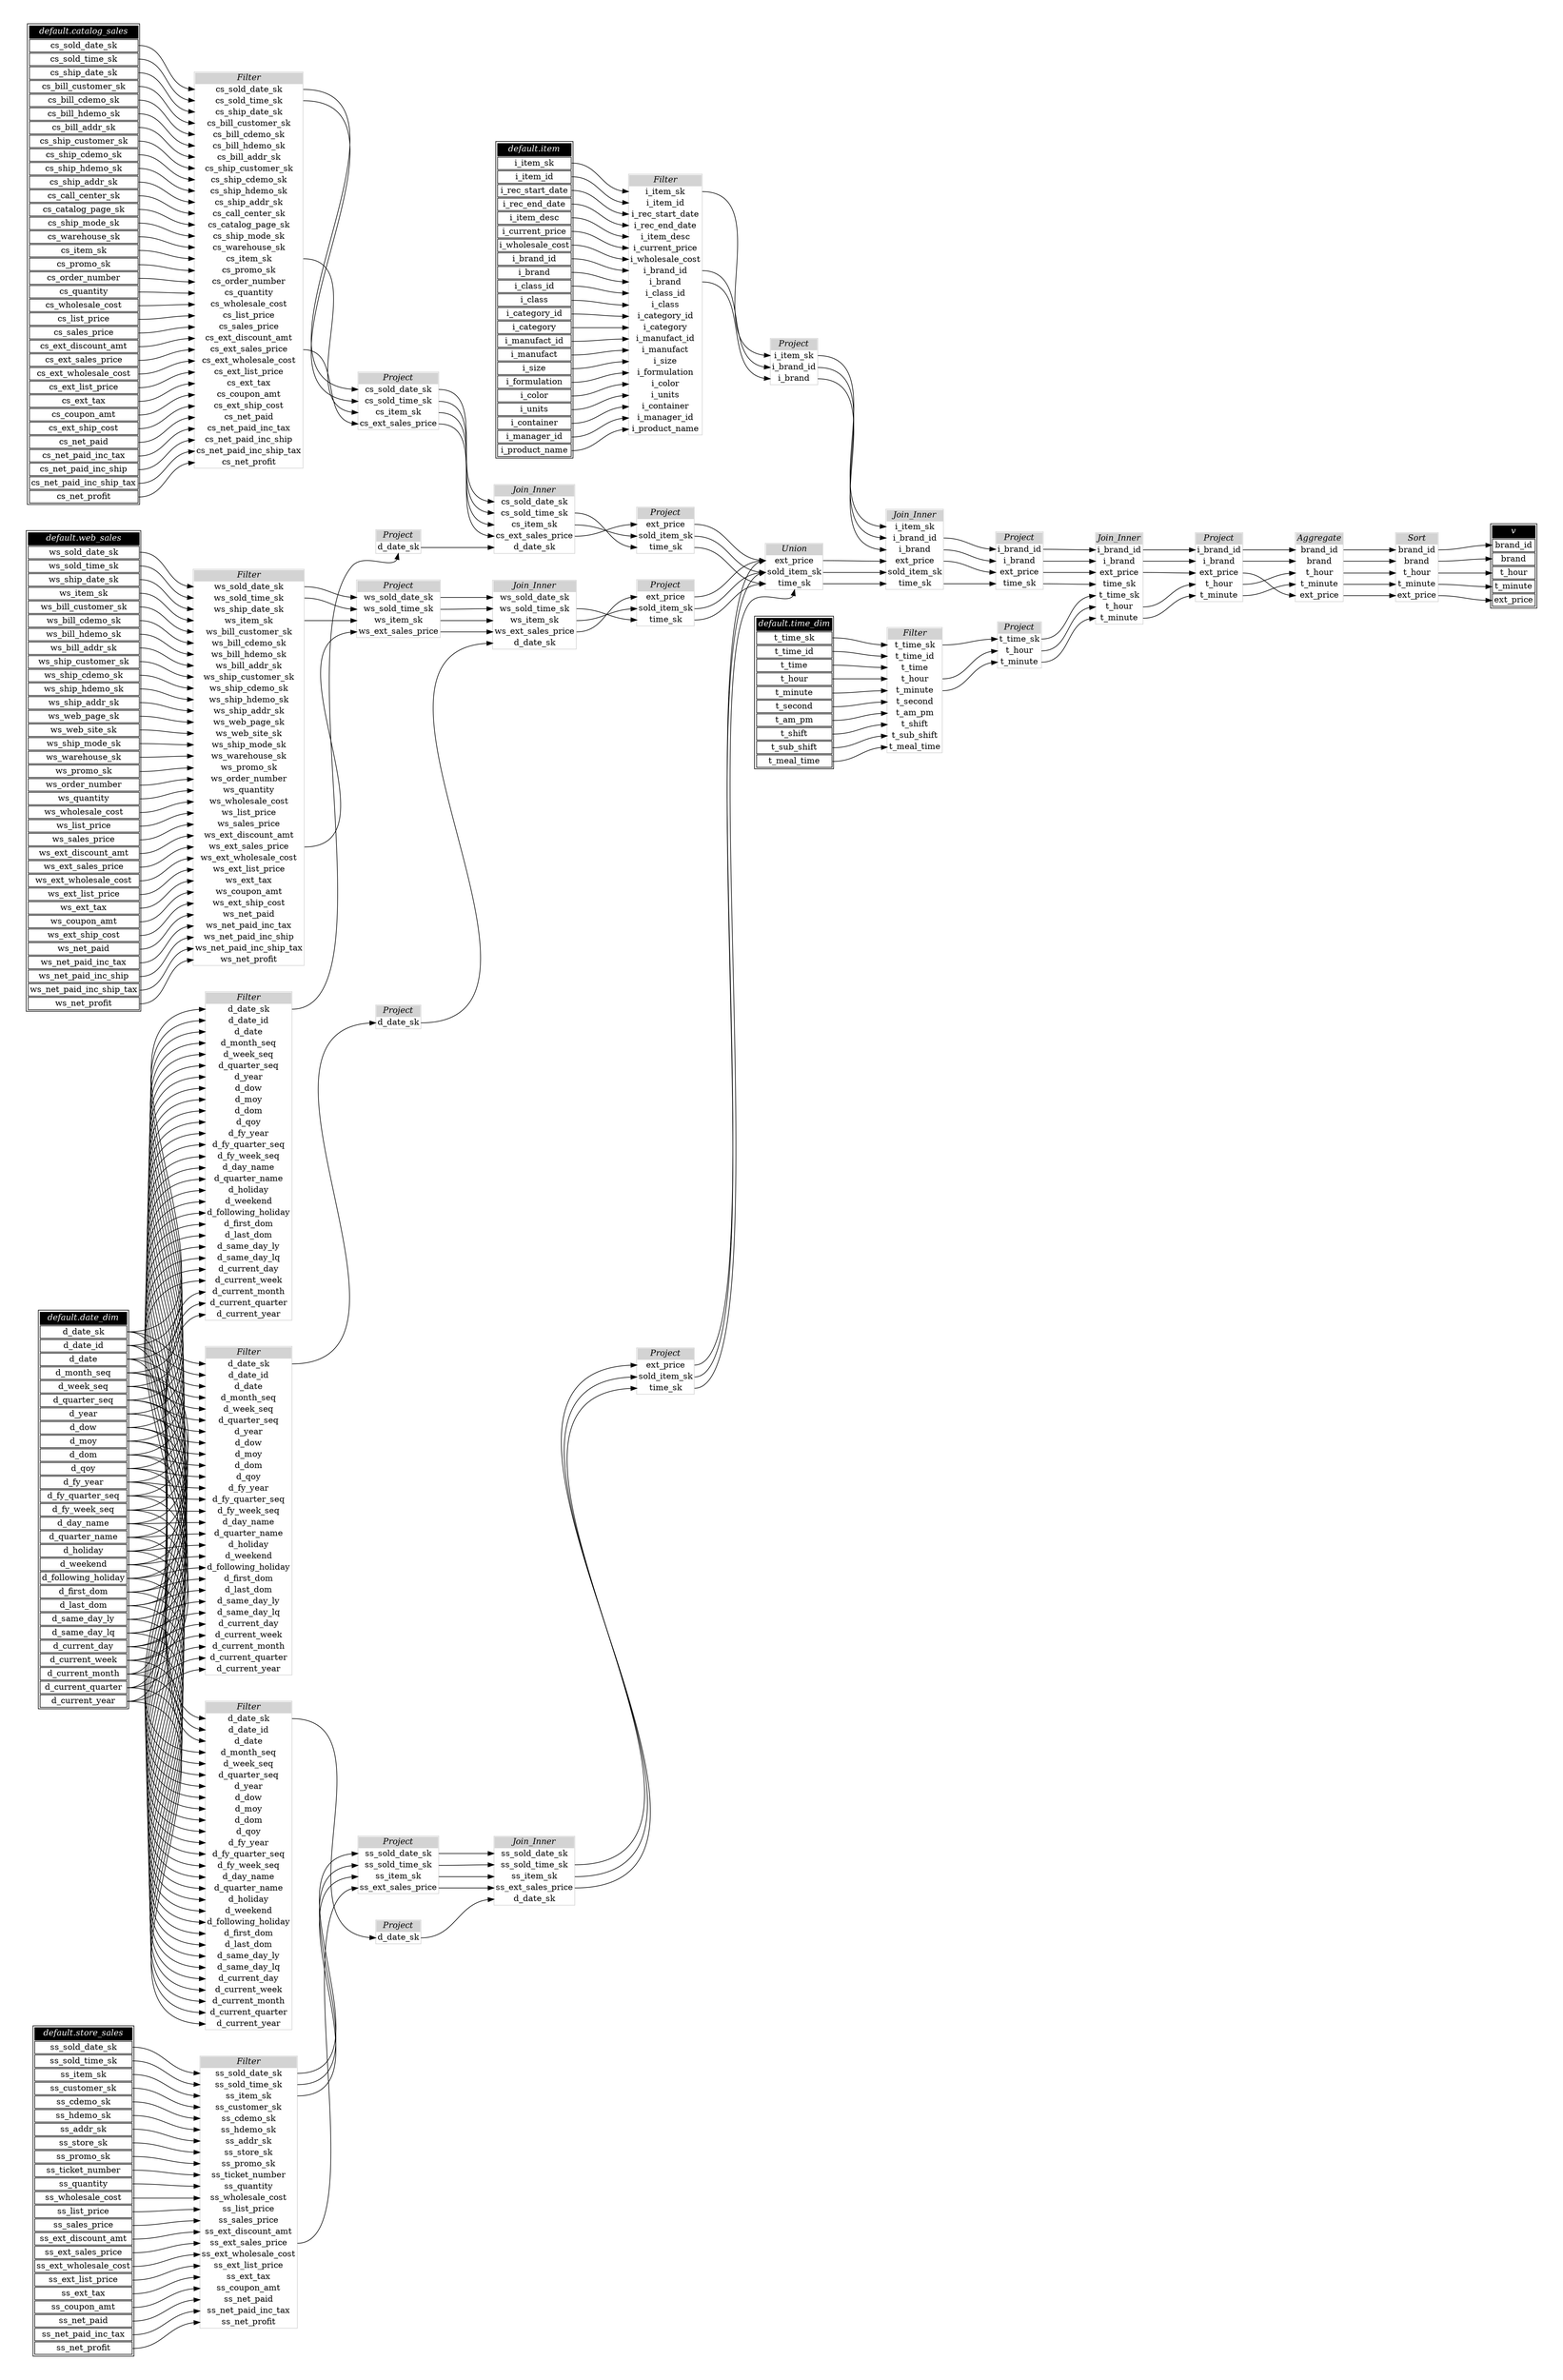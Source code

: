 // Automatically generated by TPCDSFlowTestSuite


digraph {
  graph [pad="0.5" nodesep="0.5" ranksep="1" fontname="Helvetica" rankdir=LR];
  node [shape=plaintext]

  
"Aggregate_3091982" [label=<
<table color="lightgray" border="1" cellborder="0" cellspacing="0">
  <tr><td bgcolor="lightgray" port="nodeName"><i>Aggregate</i></td></tr>
  <tr><td port="0">brand_id</td></tr>
<tr><td port="1">brand</td></tr>
<tr><td port="2">t_hour</td></tr>
<tr><td port="3">t_minute</td></tr>
<tr><td port="4">ext_price</td></tr>
</table>>];
     

"Filter_0432ae5" [label=<
<table color="lightgray" border="1" cellborder="0" cellspacing="0">
  <tr><td bgcolor="lightgray" port="nodeName"><i>Filter</i></td></tr>
  <tr><td port="0">t_time_sk</td></tr>
<tr><td port="1">t_time_id</td></tr>
<tr><td port="2">t_time</td></tr>
<tr><td port="3">t_hour</td></tr>
<tr><td port="4">t_minute</td></tr>
<tr><td port="5">t_second</td></tr>
<tr><td port="6">t_am_pm</td></tr>
<tr><td port="7">t_shift</td></tr>
<tr><td port="8">t_sub_shift</td></tr>
<tr><td port="9">t_meal_time</td></tr>
</table>>];
     

"Filter_047b071" [label=<
<table color="lightgray" border="1" cellborder="0" cellspacing="0">
  <tr><td bgcolor="lightgray" port="nodeName"><i>Filter</i></td></tr>
  <tr><td port="0">d_date_sk</td></tr>
<tr><td port="1">d_date_id</td></tr>
<tr><td port="2">d_date</td></tr>
<tr><td port="3">d_month_seq</td></tr>
<tr><td port="4">d_week_seq</td></tr>
<tr><td port="5">d_quarter_seq</td></tr>
<tr><td port="6">d_year</td></tr>
<tr><td port="7">d_dow</td></tr>
<tr><td port="8">d_moy</td></tr>
<tr><td port="9">d_dom</td></tr>
<tr><td port="10">d_qoy</td></tr>
<tr><td port="11">d_fy_year</td></tr>
<tr><td port="12">d_fy_quarter_seq</td></tr>
<tr><td port="13">d_fy_week_seq</td></tr>
<tr><td port="14">d_day_name</td></tr>
<tr><td port="15">d_quarter_name</td></tr>
<tr><td port="16">d_holiday</td></tr>
<tr><td port="17">d_weekend</td></tr>
<tr><td port="18">d_following_holiday</td></tr>
<tr><td port="19">d_first_dom</td></tr>
<tr><td port="20">d_last_dom</td></tr>
<tr><td port="21">d_same_day_ly</td></tr>
<tr><td port="22">d_same_day_lq</td></tr>
<tr><td port="23">d_current_day</td></tr>
<tr><td port="24">d_current_week</td></tr>
<tr><td port="25">d_current_month</td></tr>
<tr><td port="26">d_current_quarter</td></tr>
<tr><td port="27">d_current_year</td></tr>
</table>>];
     

"Filter_0778200" [label=<
<table color="lightgray" border="1" cellborder="0" cellspacing="0">
  <tr><td bgcolor="lightgray" port="nodeName"><i>Filter</i></td></tr>
  <tr><td port="0">d_date_sk</td></tr>
<tr><td port="1">d_date_id</td></tr>
<tr><td port="2">d_date</td></tr>
<tr><td port="3">d_month_seq</td></tr>
<tr><td port="4">d_week_seq</td></tr>
<tr><td port="5">d_quarter_seq</td></tr>
<tr><td port="6">d_year</td></tr>
<tr><td port="7">d_dow</td></tr>
<tr><td port="8">d_moy</td></tr>
<tr><td port="9">d_dom</td></tr>
<tr><td port="10">d_qoy</td></tr>
<tr><td port="11">d_fy_year</td></tr>
<tr><td port="12">d_fy_quarter_seq</td></tr>
<tr><td port="13">d_fy_week_seq</td></tr>
<tr><td port="14">d_day_name</td></tr>
<tr><td port="15">d_quarter_name</td></tr>
<tr><td port="16">d_holiday</td></tr>
<tr><td port="17">d_weekend</td></tr>
<tr><td port="18">d_following_holiday</td></tr>
<tr><td port="19">d_first_dom</td></tr>
<tr><td port="20">d_last_dom</td></tr>
<tr><td port="21">d_same_day_ly</td></tr>
<tr><td port="22">d_same_day_lq</td></tr>
<tr><td port="23">d_current_day</td></tr>
<tr><td port="24">d_current_week</td></tr>
<tr><td port="25">d_current_month</td></tr>
<tr><td port="26">d_current_quarter</td></tr>
<tr><td port="27">d_current_year</td></tr>
</table>>];
     

"Filter_1385bf4" [label=<
<table color="lightgray" border="1" cellborder="0" cellspacing="0">
  <tr><td bgcolor="lightgray" port="nodeName"><i>Filter</i></td></tr>
  <tr><td port="0">i_item_sk</td></tr>
<tr><td port="1">i_item_id</td></tr>
<tr><td port="2">i_rec_start_date</td></tr>
<tr><td port="3">i_rec_end_date</td></tr>
<tr><td port="4">i_item_desc</td></tr>
<tr><td port="5">i_current_price</td></tr>
<tr><td port="6">i_wholesale_cost</td></tr>
<tr><td port="7">i_brand_id</td></tr>
<tr><td port="8">i_brand</td></tr>
<tr><td port="9">i_class_id</td></tr>
<tr><td port="10">i_class</td></tr>
<tr><td port="11">i_category_id</td></tr>
<tr><td port="12">i_category</td></tr>
<tr><td port="13">i_manufact_id</td></tr>
<tr><td port="14">i_manufact</td></tr>
<tr><td port="15">i_size</td></tr>
<tr><td port="16">i_formulation</td></tr>
<tr><td port="17">i_color</td></tr>
<tr><td port="18">i_units</td></tr>
<tr><td port="19">i_container</td></tr>
<tr><td port="20">i_manager_id</td></tr>
<tr><td port="21">i_product_name</td></tr>
</table>>];
     

"Filter_2e67c84" [label=<
<table color="lightgray" border="1" cellborder="0" cellspacing="0">
  <tr><td bgcolor="lightgray" port="nodeName"><i>Filter</i></td></tr>
  <tr><td port="0">d_date_sk</td></tr>
<tr><td port="1">d_date_id</td></tr>
<tr><td port="2">d_date</td></tr>
<tr><td port="3">d_month_seq</td></tr>
<tr><td port="4">d_week_seq</td></tr>
<tr><td port="5">d_quarter_seq</td></tr>
<tr><td port="6">d_year</td></tr>
<tr><td port="7">d_dow</td></tr>
<tr><td port="8">d_moy</td></tr>
<tr><td port="9">d_dom</td></tr>
<tr><td port="10">d_qoy</td></tr>
<tr><td port="11">d_fy_year</td></tr>
<tr><td port="12">d_fy_quarter_seq</td></tr>
<tr><td port="13">d_fy_week_seq</td></tr>
<tr><td port="14">d_day_name</td></tr>
<tr><td port="15">d_quarter_name</td></tr>
<tr><td port="16">d_holiday</td></tr>
<tr><td port="17">d_weekend</td></tr>
<tr><td port="18">d_following_holiday</td></tr>
<tr><td port="19">d_first_dom</td></tr>
<tr><td port="20">d_last_dom</td></tr>
<tr><td port="21">d_same_day_ly</td></tr>
<tr><td port="22">d_same_day_lq</td></tr>
<tr><td port="23">d_current_day</td></tr>
<tr><td port="24">d_current_week</td></tr>
<tr><td port="25">d_current_month</td></tr>
<tr><td port="26">d_current_quarter</td></tr>
<tr><td port="27">d_current_year</td></tr>
</table>>];
     

"Filter_7217d9f" [label=<
<table color="lightgray" border="1" cellborder="0" cellspacing="0">
  <tr><td bgcolor="lightgray" port="nodeName"><i>Filter</i></td></tr>
  <tr><td port="0">ws_sold_date_sk</td></tr>
<tr><td port="1">ws_sold_time_sk</td></tr>
<tr><td port="2">ws_ship_date_sk</td></tr>
<tr><td port="3">ws_item_sk</td></tr>
<tr><td port="4">ws_bill_customer_sk</td></tr>
<tr><td port="5">ws_bill_cdemo_sk</td></tr>
<tr><td port="6">ws_bill_hdemo_sk</td></tr>
<tr><td port="7">ws_bill_addr_sk</td></tr>
<tr><td port="8">ws_ship_customer_sk</td></tr>
<tr><td port="9">ws_ship_cdemo_sk</td></tr>
<tr><td port="10">ws_ship_hdemo_sk</td></tr>
<tr><td port="11">ws_ship_addr_sk</td></tr>
<tr><td port="12">ws_web_page_sk</td></tr>
<tr><td port="13">ws_web_site_sk</td></tr>
<tr><td port="14">ws_ship_mode_sk</td></tr>
<tr><td port="15">ws_warehouse_sk</td></tr>
<tr><td port="16">ws_promo_sk</td></tr>
<tr><td port="17">ws_order_number</td></tr>
<tr><td port="18">ws_quantity</td></tr>
<tr><td port="19">ws_wholesale_cost</td></tr>
<tr><td port="20">ws_list_price</td></tr>
<tr><td port="21">ws_sales_price</td></tr>
<tr><td port="22">ws_ext_discount_amt</td></tr>
<tr><td port="23">ws_ext_sales_price</td></tr>
<tr><td port="24">ws_ext_wholesale_cost</td></tr>
<tr><td port="25">ws_ext_list_price</td></tr>
<tr><td port="26">ws_ext_tax</td></tr>
<tr><td port="27">ws_coupon_amt</td></tr>
<tr><td port="28">ws_ext_ship_cost</td></tr>
<tr><td port="29">ws_net_paid</td></tr>
<tr><td port="30">ws_net_paid_inc_tax</td></tr>
<tr><td port="31">ws_net_paid_inc_ship</td></tr>
<tr><td port="32">ws_net_paid_inc_ship_tax</td></tr>
<tr><td port="33">ws_net_profit</td></tr>
</table>>];
     

"Filter_bf616d7" [label=<
<table color="lightgray" border="1" cellborder="0" cellspacing="0">
  <tr><td bgcolor="lightgray" port="nodeName"><i>Filter</i></td></tr>
  <tr><td port="0">ss_sold_date_sk</td></tr>
<tr><td port="1">ss_sold_time_sk</td></tr>
<tr><td port="2">ss_item_sk</td></tr>
<tr><td port="3">ss_customer_sk</td></tr>
<tr><td port="4">ss_cdemo_sk</td></tr>
<tr><td port="5">ss_hdemo_sk</td></tr>
<tr><td port="6">ss_addr_sk</td></tr>
<tr><td port="7">ss_store_sk</td></tr>
<tr><td port="8">ss_promo_sk</td></tr>
<tr><td port="9">ss_ticket_number</td></tr>
<tr><td port="10">ss_quantity</td></tr>
<tr><td port="11">ss_wholesale_cost</td></tr>
<tr><td port="12">ss_list_price</td></tr>
<tr><td port="13">ss_sales_price</td></tr>
<tr><td port="14">ss_ext_discount_amt</td></tr>
<tr><td port="15">ss_ext_sales_price</td></tr>
<tr><td port="16">ss_ext_wholesale_cost</td></tr>
<tr><td port="17">ss_ext_list_price</td></tr>
<tr><td port="18">ss_ext_tax</td></tr>
<tr><td port="19">ss_coupon_amt</td></tr>
<tr><td port="20">ss_net_paid</td></tr>
<tr><td port="21">ss_net_paid_inc_tax</td></tr>
<tr><td port="22">ss_net_profit</td></tr>
</table>>];
     

"Filter_c9ead61" [label=<
<table color="lightgray" border="1" cellborder="0" cellspacing="0">
  <tr><td bgcolor="lightgray" port="nodeName"><i>Filter</i></td></tr>
  <tr><td port="0">cs_sold_date_sk</td></tr>
<tr><td port="1">cs_sold_time_sk</td></tr>
<tr><td port="2">cs_ship_date_sk</td></tr>
<tr><td port="3">cs_bill_customer_sk</td></tr>
<tr><td port="4">cs_bill_cdemo_sk</td></tr>
<tr><td port="5">cs_bill_hdemo_sk</td></tr>
<tr><td port="6">cs_bill_addr_sk</td></tr>
<tr><td port="7">cs_ship_customer_sk</td></tr>
<tr><td port="8">cs_ship_cdemo_sk</td></tr>
<tr><td port="9">cs_ship_hdemo_sk</td></tr>
<tr><td port="10">cs_ship_addr_sk</td></tr>
<tr><td port="11">cs_call_center_sk</td></tr>
<tr><td port="12">cs_catalog_page_sk</td></tr>
<tr><td port="13">cs_ship_mode_sk</td></tr>
<tr><td port="14">cs_warehouse_sk</td></tr>
<tr><td port="15">cs_item_sk</td></tr>
<tr><td port="16">cs_promo_sk</td></tr>
<tr><td port="17">cs_order_number</td></tr>
<tr><td port="18">cs_quantity</td></tr>
<tr><td port="19">cs_wholesale_cost</td></tr>
<tr><td port="20">cs_list_price</td></tr>
<tr><td port="21">cs_sales_price</td></tr>
<tr><td port="22">cs_ext_discount_amt</td></tr>
<tr><td port="23">cs_ext_sales_price</td></tr>
<tr><td port="24">cs_ext_wholesale_cost</td></tr>
<tr><td port="25">cs_ext_list_price</td></tr>
<tr><td port="26">cs_ext_tax</td></tr>
<tr><td port="27">cs_coupon_amt</td></tr>
<tr><td port="28">cs_ext_ship_cost</td></tr>
<tr><td port="29">cs_net_paid</td></tr>
<tr><td port="30">cs_net_paid_inc_tax</td></tr>
<tr><td port="31">cs_net_paid_inc_ship</td></tr>
<tr><td port="32">cs_net_paid_inc_ship_tax</td></tr>
<tr><td port="33">cs_net_profit</td></tr>
</table>>];
     

"Join_Inner_0ab7f6e" [label=<
<table color="lightgray" border="1" cellborder="0" cellspacing="0">
  <tr><td bgcolor="lightgray" port="nodeName"><i>Join_Inner</i></td></tr>
  <tr><td port="0">ws_sold_date_sk</td></tr>
<tr><td port="1">ws_sold_time_sk</td></tr>
<tr><td port="2">ws_item_sk</td></tr>
<tr><td port="3">ws_ext_sales_price</td></tr>
<tr><td port="4">d_date_sk</td></tr>
</table>>];
     

"Join_Inner_5d5fe23" [label=<
<table color="lightgray" border="1" cellborder="0" cellspacing="0">
  <tr><td bgcolor="lightgray" port="nodeName"><i>Join_Inner</i></td></tr>
  <tr><td port="0">i_brand_id</td></tr>
<tr><td port="1">i_brand</td></tr>
<tr><td port="2">ext_price</td></tr>
<tr><td port="3">time_sk</td></tr>
<tr><td port="4">t_time_sk</td></tr>
<tr><td port="5">t_hour</td></tr>
<tr><td port="6">t_minute</td></tr>
</table>>];
     

"Join_Inner_9fe4ff6" [label=<
<table color="lightgray" border="1" cellborder="0" cellspacing="0">
  <tr><td bgcolor="lightgray" port="nodeName"><i>Join_Inner</i></td></tr>
  <tr><td port="0">i_item_sk</td></tr>
<tr><td port="1">i_brand_id</td></tr>
<tr><td port="2">i_brand</td></tr>
<tr><td port="3">ext_price</td></tr>
<tr><td port="4">sold_item_sk</td></tr>
<tr><td port="5">time_sk</td></tr>
</table>>];
     

"Join_Inner_b067a02" [label=<
<table color="lightgray" border="1" cellborder="0" cellspacing="0">
  <tr><td bgcolor="lightgray" port="nodeName"><i>Join_Inner</i></td></tr>
  <tr><td port="0">ss_sold_date_sk</td></tr>
<tr><td port="1">ss_sold_time_sk</td></tr>
<tr><td port="2">ss_item_sk</td></tr>
<tr><td port="3">ss_ext_sales_price</td></tr>
<tr><td port="4">d_date_sk</td></tr>
</table>>];
     

"Join_Inner_da2a751" [label=<
<table color="lightgray" border="1" cellborder="0" cellspacing="0">
  <tr><td bgcolor="lightgray" port="nodeName"><i>Join_Inner</i></td></tr>
  <tr><td port="0">cs_sold_date_sk</td></tr>
<tr><td port="1">cs_sold_time_sk</td></tr>
<tr><td port="2">cs_item_sk</td></tr>
<tr><td port="3">cs_ext_sales_price</td></tr>
<tr><td port="4">d_date_sk</td></tr>
</table>>];
     

"Project_0413dd5" [label=<
<table color="lightgray" border="1" cellborder="0" cellspacing="0">
  <tr><td bgcolor="lightgray" port="nodeName"><i>Project</i></td></tr>
  <tr><td port="0">ext_price</td></tr>
<tr><td port="1">sold_item_sk</td></tr>
<tr><td port="2">time_sk</td></tr>
</table>>];
     

"Project_40a5e46" [label=<
<table color="lightgray" border="1" cellborder="0" cellspacing="0">
  <tr><td bgcolor="lightgray" port="nodeName"><i>Project</i></td></tr>
  <tr><td port="0">d_date_sk</td></tr>
</table>>];
     

"Project_450add9" [label=<
<table color="lightgray" border="1" cellborder="0" cellspacing="0">
  <tr><td bgcolor="lightgray" port="nodeName"><i>Project</i></td></tr>
  <tr><td port="0">ws_sold_date_sk</td></tr>
<tr><td port="1">ws_sold_time_sk</td></tr>
<tr><td port="2">ws_item_sk</td></tr>
<tr><td port="3">ws_ext_sales_price</td></tr>
</table>>];
     

"Project_5076de3" [label=<
<table color="lightgray" border="1" cellborder="0" cellspacing="0">
  <tr><td bgcolor="lightgray" port="nodeName"><i>Project</i></td></tr>
  <tr><td port="0">cs_sold_date_sk</td></tr>
<tr><td port="1">cs_sold_time_sk</td></tr>
<tr><td port="2">cs_item_sk</td></tr>
<tr><td port="3">cs_ext_sales_price</td></tr>
</table>>];
     

"Project_530f8d2" [label=<
<table color="lightgray" border="1" cellborder="0" cellspacing="0">
  <tr><td bgcolor="lightgray" port="nodeName"><i>Project</i></td></tr>
  <tr><td port="0">i_item_sk</td></tr>
<tr><td port="1">i_brand_id</td></tr>
<tr><td port="2">i_brand</td></tr>
</table>>];
     

"Project_560c83a" [label=<
<table color="lightgray" border="1" cellborder="0" cellspacing="0">
  <tr><td bgcolor="lightgray" port="nodeName"><i>Project</i></td></tr>
  <tr><td port="0">ext_price</td></tr>
<tr><td port="1">sold_item_sk</td></tr>
<tr><td port="2">time_sk</td></tr>
</table>>];
     

"Project_5e6bdde" [label=<
<table color="lightgray" border="1" cellborder="0" cellspacing="0">
  <tr><td bgcolor="lightgray" port="nodeName"><i>Project</i></td></tr>
  <tr><td port="0">ext_price</td></tr>
<tr><td port="1">sold_item_sk</td></tr>
<tr><td port="2">time_sk</td></tr>
</table>>];
     

"Project_88eafb0" [label=<
<table color="lightgray" border="1" cellborder="0" cellspacing="0">
  <tr><td bgcolor="lightgray" port="nodeName"><i>Project</i></td></tr>
  <tr><td port="0">t_time_sk</td></tr>
<tr><td port="1">t_hour</td></tr>
<tr><td port="2">t_minute</td></tr>
</table>>];
     

"Project_a0339c2" [label=<
<table color="lightgray" border="1" cellborder="0" cellspacing="0">
  <tr><td bgcolor="lightgray" port="nodeName"><i>Project</i></td></tr>
  <tr><td port="0">i_brand_id</td></tr>
<tr><td port="1">i_brand</td></tr>
<tr><td port="2">ext_price</td></tr>
<tr><td port="3">time_sk</td></tr>
</table>>];
     

"Project_abff0b6" [label=<
<table color="lightgray" border="1" cellborder="0" cellspacing="0">
  <tr><td bgcolor="lightgray" port="nodeName"><i>Project</i></td></tr>
  <tr><td port="0">d_date_sk</td></tr>
</table>>];
     

"Project_b23c079" [label=<
<table color="lightgray" border="1" cellborder="0" cellspacing="0">
  <tr><td bgcolor="lightgray" port="nodeName"><i>Project</i></td></tr>
  <tr><td port="0">d_date_sk</td></tr>
</table>>];
     

"Project_bca913b" [label=<
<table color="lightgray" border="1" cellborder="0" cellspacing="0">
  <tr><td bgcolor="lightgray" port="nodeName"><i>Project</i></td></tr>
  <tr><td port="0">ss_sold_date_sk</td></tr>
<tr><td port="1">ss_sold_time_sk</td></tr>
<tr><td port="2">ss_item_sk</td></tr>
<tr><td port="3">ss_ext_sales_price</td></tr>
</table>>];
     

"Project_c8205b5" [label=<
<table color="lightgray" border="1" cellborder="0" cellspacing="0">
  <tr><td bgcolor="lightgray" port="nodeName"><i>Project</i></td></tr>
  <tr><td port="0">i_brand_id</td></tr>
<tr><td port="1">i_brand</td></tr>
<tr><td port="2">ext_price</td></tr>
<tr><td port="3">t_hour</td></tr>
<tr><td port="4">t_minute</td></tr>
</table>>];
     

"Sort_9e7efc5" [label=<
<table color="lightgray" border="1" cellborder="0" cellspacing="0">
  <tr><td bgcolor="lightgray" port="nodeName"><i>Sort</i></td></tr>
  <tr><td port="0">brand_id</td></tr>
<tr><td port="1">brand</td></tr>
<tr><td port="2">t_hour</td></tr>
<tr><td port="3">t_minute</td></tr>
<tr><td port="4">ext_price</td></tr>
</table>>];
     

"Union_4d0685e" [label=<
<table color="lightgray" border="1" cellborder="0" cellspacing="0">
  <tr><td bgcolor="lightgray" port="nodeName"><i>Union</i></td></tr>
  <tr><td port="0">ext_price</td></tr>
<tr><td port="1">sold_item_sk</td></tr>
<tr><td port="2">time_sk</td></tr>
</table>>];
     

"default.catalog_sales" [color="black" label=<
<table>
  <tr><td bgcolor="black" port="nodeName"><i><font color="white">default.catalog_sales</font></i></td></tr>
  <tr><td port="0">cs_sold_date_sk</td></tr>
<tr><td port="1">cs_sold_time_sk</td></tr>
<tr><td port="2">cs_ship_date_sk</td></tr>
<tr><td port="3">cs_bill_customer_sk</td></tr>
<tr><td port="4">cs_bill_cdemo_sk</td></tr>
<tr><td port="5">cs_bill_hdemo_sk</td></tr>
<tr><td port="6">cs_bill_addr_sk</td></tr>
<tr><td port="7">cs_ship_customer_sk</td></tr>
<tr><td port="8">cs_ship_cdemo_sk</td></tr>
<tr><td port="9">cs_ship_hdemo_sk</td></tr>
<tr><td port="10">cs_ship_addr_sk</td></tr>
<tr><td port="11">cs_call_center_sk</td></tr>
<tr><td port="12">cs_catalog_page_sk</td></tr>
<tr><td port="13">cs_ship_mode_sk</td></tr>
<tr><td port="14">cs_warehouse_sk</td></tr>
<tr><td port="15">cs_item_sk</td></tr>
<tr><td port="16">cs_promo_sk</td></tr>
<tr><td port="17">cs_order_number</td></tr>
<tr><td port="18">cs_quantity</td></tr>
<tr><td port="19">cs_wholesale_cost</td></tr>
<tr><td port="20">cs_list_price</td></tr>
<tr><td port="21">cs_sales_price</td></tr>
<tr><td port="22">cs_ext_discount_amt</td></tr>
<tr><td port="23">cs_ext_sales_price</td></tr>
<tr><td port="24">cs_ext_wholesale_cost</td></tr>
<tr><td port="25">cs_ext_list_price</td></tr>
<tr><td port="26">cs_ext_tax</td></tr>
<tr><td port="27">cs_coupon_amt</td></tr>
<tr><td port="28">cs_ext_ship_cost</td></tr>
<tr><td port="29">cs_net_paid</td></tr>
<tr><td port="30">cs_net_paid_inc_tax</td></tr>
<tr><td port="31">cs_net_paid_inc_ship</td></tr>
<tr><td port="32">cs_net_paid_inc_ship_tax</td></tr>
<tr><td port="33">cs_net_profit</td></tr>
</table>>];
     

"default.date_dim" [color="black" label=<
<table>
  <tr><td bgcolor="black" port="nodeName"><i><font color="white">default.date_dim</font></i></td></tr>
  <tr><td port="0">d_date_sk</td></tr>
<tr><td port="1">d_date_id</td></tr>
<tr><td port="2">d_date</td></tr>
<tr><td port="3">d_month_seq</td></tr>
<tr><td port="4">d_week_seq</td></tr>
<tr><td port="5">d_quarter_seq</td></tr>
<tr><td port="6">d_year</td></tr>
<tr><td port="7">d_dow</td></tr>
<tr><td port="8">d_moy</td></tr>
<tr><td port="9">d_dom</td></tr>
<tr><td port="10">d_qoy</td></tr>
<tr><td port="11">d_fy_year</td></tr>
<tr><td port="12">d_fy_quarter_seq</td></tr>
<tr><td port="13">d_fy_week_seq</td></tr>
<tr><td port="14">d_day_name</td></tr>
<tr><td port="15">d_quarter_name</td></tr>
<tr><td port="16">d_holiday</td></tr>
<tr><td port="17">d_weekend</td></tr>
<tr><td port="18">d_following_holiday</td></tr>
<tr><td port="19">d_first_dom</td></tr>
<tr><td port="20">d_last_dom</td></tr>
<tr><td port="21">d_same_day_ly</td></tr>
<tr><td port="22">d_same_day_lq</td></tr>
<tr><td port="23">d_current_day</td></tr>
<tr><td port="24">d_current_week</td></tr>
<tr><td port="25">d_current_month</td></tr>
<tr><td port="26">d_current_quarter</td></tr>
<tr><td port="27">d_current_year</td></tr>
</table>>];
     

"default.item" [color="black" label=<
<table>
  <tr><td bgcolor="black" port="nodeName"><i><font color="white">default.item</font></i></td></tr>
  <tr><td port="0">i_item_sk</td></tr>
<tr><td port="1">i_item_id</td></tr>
<tr><td port="2">i_rec_start_date</td></tr>
<tr><td port="3">i_rec_end_date</td></tr>
<tr><td port="4">i_item_desc</td></tr>
<tr><td port="5">i_current_price</td></tr>
<tr><td port="6">i_wholesale_cost</td></tr>
<tr><td port="7">i_brand_id</td></tr>
<tr><td port="8">i_brand</td></tr>
<tr><td port="9">i_class_id</td></tr>
<tr><td port="10">i_class</td></tr>
<tr><td port="11">i_category_id</td></tr>
<tr><td port="12">i_category</td></tr>
<tr><td port="13">i_manufact_id</td></tr>
<tr><td port="14">i_manufact</td></tr>
<tr><td port="15">i_size</td></tr>
<tr><td port="16">i_formulation</td></tr>
<tr><td port="17">i_color</td></tr>
<tr><td port="18">i_units</td></tr>
<tr><td port="19">i_container</td></tr>
<tr><td port="20">i_manager_id</td></tr>
<tr><td port="21">i_product_name</td></tr>
</table>>];
     

"default.store_sales" [color="black" label=<
<table>
  <tr><td bgcolor="black" port="nodeName"><i><font color="white">default.store_sales</font></i></td></tr>
  <tr><td port="0">ss_sold_date_sk</td></tr>
<tr><td port="1">ss_sold_time_sk</td></tr>
<tr><td port="2">ss_item_sk</td></tr>
<tr><td port="3">ss_customer_sk</td></tr>
<tr><td port="4">ss_cdemo_sk</td></tr>
<tr><td port="5">ss_hdemo_sk</td></tr>
<tr><td port="6">ss_addr_sk</td></tr>
<tr><td port="7">ss_store_sk</td></tr>
<tr><td port="8">ss_promo_sk</td></tr>
<tr><td port="9">ss_ticket_number</td></tr>
<tr><td port="10">ss_quantity</td></tr>
<tr><td port="11">ss_wholesale_cost</td></tr>
<tr><td port="12">ss_list_price</td></tr>
<tr><td port="13">ss_sales_price</td></tr>
<tr><td port="14">ss_ext_discount_amt</td></tr>
<tr><td port="15">ss_ext_sales_price</td></tr>
<tr><td port="16">ss_ext_wholesale_cost</td></tr>
<tr><td port="17">ss_ext_list_price</td></tr>
<tr><td port="18">ss_ext_tax</td></tr>
<tr><td port="19">ss_coupon_amt</td></tr>
<tr><td port="20">ss_net_paid</td></tr>
<tr><td port="21">ss_net_paid_inc_tax</td></tr>
<tr><td port="22">ss_net_profit</td></tr>
</table>>];
     

"default.time_dim" [color="black" label=<
<table>
  <tr><td bgcolor="black" port="nodeName"><i><font color="white">default.time_dim</font></i></td></tr>
  <tr><td port="0">t_time_sk</td></tr>
<tr><td port="1">t_time_id</td></tr>
<tr><td port="2">t_time</td></tr>
<tr><td port="3">t_hour</td></tr>
<tr><td port="4">t_minute</td></tr>
<tr><td port="5">t_second</td></tr>
<tr><td port="6">t_am_pm</td></tr>
<tr><td port="7">t_shift</td></tr>
<tr><td port="8">t_sub_shift</td></tr>
<tr><td port="9">t_meal_time</td></tr>
</table>>];
     

"default.web_sales" [color="black" label=<
<table>
  <tr><td bgcolor="black" port="nodeName"><i><font color="white">default.web_sales</font></i></td></tr>
  <tr><td port="0">ws_sold_date_sk</td></tr>
<tr><td port="1">ws_sold_time_sk</td></tr>
<tr><td port="2">ws_ship_date_sk</td></tr>
<tr><td port="3">ws_item_sk</td></tr>
<tr><td port="4">ws_bill_customer_sk</td></tr>
<tr><td port="5">ws_bill_cdemo_sk</td></tr>
<tr><td port="6">ws_bill_hdemo_sk</td></tr>
<tr><td port="7">ws_bill_addr_sk</td></tr>
<tr><td port="8">ws_ship_customer_sk</td></tr>
<tr><td port="9">ws_ship_cdemo_sk</td></tr>
<tr><td port="10">ws_ship_hdemo_sk</td></tr>
<tr><td port="11">ws_ship_addr_sk</td></tr>
<tr><td port="12">ws_web_page_sk</td></tr>
<tr><td port="13">ws_web_site_sk</td></tr>
<tr><td port="14">ws_ship_mode_sk</td></tr>
<tr><td port="15">ws_warehouse_sk</td></tr>
<tr><td port="16">ws_promo_sk</td></tr>
<tr><td port="17">ws_order_number</td></tr>
<tr><td port="18">ws_quantity</td></tr>
<tr><td port="19">ws_wholesale_cost</td></tr>
<tr><td port="20">ws_list_price</td></tr>
<tr><td port="21">ws_sales_price</td></tr>
<tr><td port="22">ws_ext_discount_amt</td></tr>
<tr><td port="23">ws_ext_sales_price</td></tr>
<tr><td port="24">ws_ext_wholesale_cost</td></tr>
<tr><td port="25">ws_ext_list_price</td></tr>
<tr><td port="26">ws_ext_tax</td></tr>
<tr><td port="27">ws_coupon_amt</td></tr>
<tr><td port="28">ws_ext_ship_cost</td></tr>
<tr><td port="29">ws_net_paid</td></tr>
<tr><td port="30">ws_net_paid_inc_tax</td></tr>
<tr><td port="31">ws_net_paid_inc_ship</td></tr>
<tr><td port="32">ws_net_paid_inc_ship_tax</td></tr>
<tr><td port="33">ws_net_profit</td></tr>
</table>>];
     

"v" [color="black" label=<
<table>
  <tr><td bgcolor="black" port="nodeName"><i><font color="white">v</font></i></td></tr>
  <tr><td port="0">brand_id</td></tr>
<tr><td port="1">brand</td></tr>
<tr><td port="2">t_hour</td></tr>
<tr><td port="3">t_minute</td></tr>
<tr><td port="4">ext_price</td></tr>
</table>>];
     
  "Aggregate_3091982":0 -> "Sort_9e7efc5":0;
"Aggregate_3091982":1 -> "Sort_9e7efc5":1;
"Aggregate_3091982":2 -> "Sort_9e7efc5":2;
"Aggregate_3091982":3 -> "Sort_9e7efc5":3;
"Aggregate_3091982":4 -> "Sort_9e7efc5":4;
"Filter_0432ae5":0 -> "Project_88eafb0":0;
"Filter_0432ae5":3 -> "Project_88eafb0":1;
"Filter_0432ae5":4 -> "Project_88eafb0":2;
"Filter_047b071":0 -> "Project_abff0b6":0;
"Filter_0778200":0 -> "Project_b23c079":0;
"Filter_1385bf4":0 -> "Project_530f8d2":0;
"Filter_1385bf4":7 -> "Project_530f8d2":1;
"Filter_1385bf4":8 -> "Project_530f8d2":2;
"Filter_2e67c84":0 -> "Project_40a5e46":0;
"Filter_7217d9f":0 -> "Project_450add9":0;
"Filter_7217d9f":1 -> "Project_450add9":1;
"Filter_7217d9f":23 -> "Project_450add9":3;
"Filter_7217d9f":3 -> "Project_450add9":2;
"Filter_bf616d7":0 -> "Project_bca913b":0;
"Filter_bf616d7":1 -> "Project_bca913b":1;
"Filter_bf616d7":15 -> "Project_bca913b":3;
"Filter_bf616d7":2 -> "Project_bca913b":2;
"Filter_c9ead61":0 -> "Project_5076de3":0;
"Filter_c9ead61":1 -> "Project_5076de3":1;
"Filter_c9ead61":15 -> "Project_5076de3":2;
"Filter_c9ead61":23 -> "Project_5076de3":3;
"Join_Inner_0ab7f6e":1 -> "Project_560c83a":2;
"Join_Inner_0ab7f6e":2 -> "Project_560c83a":1;
"Join_Inner_0ab7f6e":3 -> "Project_560c83a":0;
"Join_Inner_5d5fe23":0 -> "Project_c8205b5":0;
"Join_Inner_5d5fe23":1 -> "Project_c8205b5":1;
"Join_Inner_5d5fe23":2 -> "Project_c8205b5":2;
"Join_Inner_5d5fe23":5 -> "Project_c8205b5":3;
"Join_Inner_5d5fe23":6 -> "Project_c8205b5":4;
"Join_Inner_9fe4ff6":1 -> "Project_a0339c2":0;
"Join_Inner_9fe4ff6":2 -> "Project_a0339c2":1;
"Join_Inner_9fe4ff6":3 -> "Project_a0339c2":2;
"Join_Inner_9fe4ff6":5 -> "Project_a0339c2":3;
"Join_Inner_b067a02":1 -> "Project_5e6bdde":2;
"Join_Inner_b067a02":2 -> "Project_5e6bdde":1;
"Join_Inner_b067a02":3 -> "Project_5e6bdde":0;
"Join_Inner_da2a751":1 -> "Project_0413dd5":2;
"Join_Inner_da2a751":2 -> "Project_0413dd5":1;
"Join_Inner_da2a751":3 -> "Project_0413dd5":0;
"Project_0413dd5":0 -> "Union_4d0685e":0;
"Project_0413dd5":1 -> "Union_4d0685e":1;
"Project_0413dd5":2 -> "Union_4d0685e":2;
"Project_40a5e46":0 -> "Join_Inner_0ab7f6e":4;
"Project_450add9":0 -> "Join_Inner_0ab7f6e":0;
"Project_450add9":1 -> "Join_Inner_0ab7f6e":1;
"Project_450add9":2 -> "Join_Inner_0ab7f6e":2;
"Project_450add9":3 -> "Join_Inner_0ab7f6e":3;
"Project_5076de3":0 -> "Join_Inner_da2a751":0;
"Project_5076de3":1 -> "Join_Inner_da2a751":1;
"Project_5076de3":2 -> "Join_Inner_da2a751":2;
"Project_5076de3":3 -> "Join_Inner_da2a751":3;
"Project_530f8d2":0 -> "Join_Inner_9fe4ff6":0;
"Project_530f8d2":1 -> "Join_Inner_9fe4ff6":1;
"Project_530f8d2":2 -> "Join_Inner_9fe4ff6":2;
"Project_560c83a":0 -> "Union_4d0685e":0;
"Project_560c83a":1 -> "Union_4d0685e":1;
"Project_560c83a":2 -> "Union_4d0685e":2;
"Project_5e6bdde":0 -> "Union_4d0685e":0;
"Project_5e6bdde":1 -> "Union_4d0685e":1;
"Project_5e6bdde":2 -> "Union_4d0685e":2;
"Project_88eafb0":0 -> "Join_Inner_5d5fe23":4;
"Project_88eafb0":1 -> "Join_Inner_5d5fe23":5;
"Project_88eafb0":2 -> "Join_Inner_5d5fe23":6;
"Project_a0339c2":0 -> "Join_Inner_5d5fe23":0;
"Project_a0339c2":1 -> "Join_Inner_5d5fe23":1;
"Project_a0339c2":2 -> "Join_Inner_5d5fe23":2;
"Project_a0339c2":3 -> "Join_Inner_5d5fe23":3;
"Project_abff0b6":0 -> "Join_Inner_da2a751":4;
"Project_b23c079":0 -> "Join_Inner_b067a02":4;
"Project_bca913b":0 -> "Join_Inner_b067a02":0;
"Project_bca913b":1 -> "Join_Inner_b067a02":1;
"Project_bca913b":2 -> "Join_Inner_b067a02":2;
"Project_bca913b":3 -> "Join_Inner_b067a02":3;
"Project_c8205b5":0 -> "Aggregate_3091982":0;
"Project_c8205b5":1 -> "Aggregate_3091982":1;
"Project_c8205b5":2 -> "Aggregate_3091982":4;
"Project_c8205b5":3 -> "Aggregate_3091982":2;
"Project_c8205b5":4 -> "Aggregate_3091982":3;
"Sort_9e7efc5":0 -> "v":0;
"Sort_9e7efc5":1 -> "v":1;
"Sort_9e7efc5":2 -> "v":2;
"Sort_9e7efc5":3 -> "v":3;
"Sort_9e7efc5":4 -> "v":4;
"Union_4d0685e":0 -> "Join_Inner_9fe4ff6":3;
"Union_4d0685e":1 -> "Join_Inner_9fe4ff6":4;
"Union_4d0685e":2 -> "Join_Inner_9fe4ff6":5;
"default.catalog_sales":0 -> "Filter_c9ead61":0;
"default.catalog_sales":1 -> "Filter_c9ead61":1;
"default.catalog_sales":10 -> "Filter_c9ead61":10;
"default.catalog_sales":11 -> "Filter_c9ead61":11;
"default.catalog_sales":12 -> "Filter_c9ead61":12;
"default.catalog_sales":13 -> "Filter_c9ead61":13;
"default.catalog_sales":14 -> "Filter_c9ead61":14;
"default.catalog_sales":15 -> "Filter_c9ead61":15;
"default.catalog_sales":16 -> "Filter_c9ead61":16;
"default.catalog_sales":17 -> "Filter_c9ead61":17;
"default.catalog_sales":18 -> "Filter_c9ead61":18;
"default.catalog_sales":19 -> "Filter_c9ead61":19;
"default.catalog_sales":2 -> "Filter_c9ead61":2;
"default.catalog_sales":20 -> "Filter_c9ead61":20;
"default.catalog_sales":21 -> "Filter_c9ead61":21;
"default.catalog_sales":22 -> "Filter_c9ead61":22;
"default.catalog_sales":23 -> "Filter_c9ead61":23;
"default.catalog_sales":24 -> "Filter_c9ead61":24;
"default.catalog_sales":25 -> "Filter_c9ead61":25;
"default.catalog_sales":26 -> "Filter_c9ead61":26;
"default.catalog_sales":27 -> "Filter_c9ead61":27;
"default.catalog_sales":28 -> "Filter_c9ead61":28;
"default.catalog_sales":29 -> "Filter_c9ead61":29;
"default.catalog_sales":3 -> "Filter_c9ead61":3;
"default.catalog_sales":30 -> "Filter_c9ead61":30;
"default.catalog_sales":31 -> "Filter_c9ead61":31;
"default.catalog_sales":32 -> "Filter_c9ead61":32;
"default.catalog_sales":33 -> "Filter_c9ead61":33;
"default.catalog_sales":4 -> "Filter_c9ead61":4;
"default.catalog_sales":5 -> "Filter_c9ead61":5;
"default.catalog_sales":6 -> "Filter_c9ead61":6;
"default.catalog_sales":7 -> "Filter_c9ead61":7;
"default.catalog_sales":8 -> "Filter_c9ead61":8;
"default.catalog_sales":9 -> "Filter_c9ead61":9;
"default.date_dim":0 -> "Filter_047b071":0;
"default.date_dim":0 -> "Filter_0778200":0;
"default.date_dim":0 -> "Filter_2e67c84":0;
"default.date_dim":1 -> "Filter_047b071":1;
"default.date_dim":1 -> "Filter_0778200":1;
"default.date_dim":1 -> "Filter_2e67c84":1;
"default.date_dim":10 -> "Filter_047b071":10;
"default.date_dim":10 -> "Filter_0778200":10;
"default.date_dim":10 -> "Filter_2e67c84":10;
"default.date_dim":11 -> "Filter_047b071":11;
"default.date_dim":11 -> "Filter_0778200":11;
"default.date_dim":11 -> "Filter_2e67c84":11;
"default.date_dim":12 -> "Filter_047b071":12;
"default.date_dim":12 -> "Filter_0778200":12;
"default.date_dim":12 -> "Filter_2e67c84":12;
"default.date_dim":13 -> "Filter_047b071":13;
"default.date_dim":13 -> "Filter_0778200":13;
"default.date_dim":13 -> "Filter_2e67c84":13;
"default.date_dim":14 -> "Filter_047b071":14;
"default.date_dim":14 -> "Filter_0778200":14;
"default.date_dim":14 -> "Filter_2e67c84":14;
"default.date_dim":15 -> "Filter_047b071":15;
"default.date_dim":15 -> "Filter_0778200":15;
"default.date_dim":15 -> "Filter_2e67c84":15;
"default.date_dim":16 -> "Filter_047b071":16;
"default.date_dim":16 -> "Filter_0778200":16;
"default.date_dim":16 -> "Filter_2e67c84":16;
"default.date_dim":17 -> "Filter_047b071":17;
"default.date_dim":17 -> "Filter_0778200":17;
"default.date_dim":17 -> "Filter_2e67c84":17;
"default.date_dim":18 -> "Filter_047b071":18;
"default.date_dim":18 -> "Filter_0778200":18;
"default.date_dim":18 -> "Filter_2e67c84":18;
"default.date_dim":19 -> "Filter_047b071":19;
"default.date_dim":19 -> "Filter_0778200":19;
"default.date_dim":19 -> "Filter_2e67c84":19;
"default.date_dim":2 -> "Filter_047b071":2;
"default.date_dim":2 -> "Filter_0778200":2;
"default.date_dim":2 -> "Filter_2e67c84":2;
"default.date_dim":20 -> "Filter_047b071":20;
"default.date_dim":20 -> "Filter_0778200":20;
"default.date_dim":20 -> "Filter_2e67c84":20;
"default.date_dim":21 -> "Filter_047b071":21;
"default.date_dim":21 -> "Filter_0778200":21;
"default.date_dim":21 -> "Filter_2e67c84":21;
"default.date_dim":22 -> "Filter_047b071":22;
"default.date_dim":22 -> "Filter_0778200":22;
"default.date_dim":22 -> "Filter_2e67c84":22;
"default.date_dim":23 -> "Filter_047b071":23;
"default.date_dim":23 -> "Filter_0778200":23;
"default.date_dim":23 -> "Filter_2e67c84":23;
"default.date_dim":24 -> "Filter_047b071":24;
"default.date_dim":24 -> "Filter_0778200":24;
"default.date_dim":24 -> "Filter_2e67c84":24;
"default.date_dim":25 -> "Filter_047b071":25;
"default.date_dim":25 -> "Filter_0778200":25;
"default.date_dim":25 -> "Filter_2e67c84":25;
"default.date_dim":26 -> "Filter_047b071":26;
"default.date_dim":26 -> "Filter_0778200":26;
"default.date_dim":26 -> "Filter_2e67c84":26;
"default.date_dim":27 -> "Filter_047b071":27;
"default.date_dim":27 -> "Filter_0778200":27;
"default.date_dim":27 -> "Filter_2e67c84":27;
"default.date_dim":3 -> "Filter_047b071":3;
"default.date_dim":3 -> "Filter_0778200":3;
"default.date_dim":3 -> "Filter_2e67c84":3;
"default.date_dim":4 -> "Filter_047b071":4;
"default.date_dim":4 -> "Filter_0778200":4;
"default.date_dim":4 -> "Filter_2e67c84":4;
"default.date_dim":5 -> "Filter_047b071":5;
"default.date_dim":5 -> "Filter_0778200":5;
"default.date_dim":5 -> "Filter_2e67c84":5;
"default.date_dim":6 -> "Filter_047b071":6;
"default.date_dim":6 -> "Filter_0778200":6;
"default.date_dim":6 -> "Filter_2e67c84":6;
"default.date_dim":7 -> "Filter_047b071":7;
"default.date_dim":7 -> "Filter_0778200":7;
"default.date_dim":7 -> "Filter_2e67c84":7;
"default.date_dim":8 -> "Filter_047b071":8;
"default.date_dim":8 -> "Filter_0778200":8;
"default.date_dim":8 -> "Filter_2e67c84":8;
"default.date_dim":9 -> "Filter_047b071":9;
"default.date_dim":9 -> "Filter_0778200":9;
"default.date_dim":9 -> "Filter_2e67c84":9;
"default.item":0 -> "Filter_1385bf4":0;
"default.item":1 -> "Filter_1385bf4":1;
"default.item":10 -> "Filter_1385bf4":10;
"default.item":11 -> "Filter_1385bf4":11;
"default.item":12 -> "Filter_1385bf4":12;
"default.item":13 -> "Filter_1385bf4":13;
"default.item":14 -> "Filter_1385bf4":14;
"default.item":15 -> "Filter_1385bf4":15;
"default.item":16 -> "Filter_1385bf4":16;
"default.item":17 -> "Filter_1385bf4":17;
"default.item":18 -> "Filter_1385bf4":18;
"default.item":19 -> "Filter_1385bf4":19;
"default.item":2 -> "Filter_1385bf4":2;
"default.item":20 -> "Filter_1385bf4":20;
"default.item":21 -> "Filter_1385bf4":21;
"default.item":3 -> "Filter_1385bf4":3;
"default.item":4 -> "Filter_1385bf4":4;
"default.item":5 -> "Filter_1385bf4":5;
"default.item":6 -> "Filter_1385bf4":6;
"default.item":7 -> "Filter_1385bf4":7;
"default.item":8 -> "Filter_1385bf4":8;
"default.item":9 -> "Filter_1385bf4":9;
"default.store_sales":0 -> "Filter_bf616d7":0;
"default.store_sales":1 -> "Filter_bf616d7":1;
"default.store_sales":10 -> "Filter_bf616d7":10;
"default.store_sales":11 -> "Filter_bf616d7":11;
"default.store_sales":12 -> "Filter_bf616d7":12;
"default.store_sales":13 -> "Filter_bf616d7":13;
"default.store_sales":14 -> "Filter_bf616d7":14;
"default.store_sales":15 -> "Filter_bf616d7":15;
"default.store_sales":16 -> "Filter_bf616d7":16;
"default.store_sales":17 -> "Filter_bf616d7":17;
"default.store_sales":18 -> "Filter_bf616d7":18;
"default.store_sales":19 -> "Filter_bf616d7":19;
"default.store_sales":2 -> "Filter_bf616d7":2;
"default.store_sales":20 -> "Filter_bf616d7":20;
"default.store_sales":21 -> "Filter_bf616d7":21;
"default.store_sales":22 -> "Filter_bf616d7":22;
"default.store_sales":3 -> "Filter_bf616d7":3;
"default.store_sales":4 -> "Filter_bf616d7":4;
"default.store_sales":5 -> "Filter_bf616d7":5;
"default.store_sales":6 -> "Filter_bf616d7":6;
"default.store_sales":7 -> "Filter_bf616d7":7;
"default.store_sales":8 -> "Filter_bf616d7":8;
"default.store_sales":9 -> "Filter_bf616d7":9;
"default.time_dim":0 -> "Filter_0432ae5":0;
"default.time_dim":1 -> "Filter_0432ae5":1;
"default.time_dim":2 -> "Filter_0432ae5":2;
"default.time_dim":3 -> "Filter_0432ae5":3;
"default.time_dim":4 -> "Filter_0432ae5":4;
"default.time_dim":5 -> "Filter_0432ae5":5;
"default.time_dim":6 -> "Filter_0432ae5":6;
"default.time_dim":7 -> "Filter_0432ae5":7;
"default.time_dim":8 -> "Filter_0432ae5":8;
"default.time_dim":9 -> "Filter_0432ae5":9;
"default.web_sales":0 -> "Filter_7217d9f":0;
"default.web_sales":1 -> "Filter_7217d9f":1;
"default.web_sales":10 -> "Filter_7217d9f":10;
"default.web_sales":11 -> "Filter_7217d9f":11;
"default.web_sales":12 -> "Filter_7217d9f":12;
"default.web_sales":13 -> "Filter_7217d9f":13;
"default.web_sales":14 -> "Filter_7217d9f":14;
"default.web_sales":15 -> "Filter_7217d9f":15;
"default.web_sales":16 -> "Filter_7217d9f":16;
"default.web_sales":17 -> "Filter_7217d9f":17;
"default.web_sales":18 -> "Filter_7217d9f":18;
"default.web_sales":19 -> "Filter_7217d9f":19;
"default.web_sales":2 -> "Filter_7217d9f":2;
"default.web_sales":20 -> "Filter_7217d9f":20;
"default.web_sales":21 -> "Filter_7217d9f":21;
"default.web_sales":22 -> "Filter_7217d9f":22;
"default.web_sales":23 -> "Filter_7217d9f":23;
"default.web_sales":24 -> "Filter_7217d9f":24;
"default.web_sales":25 -> "Filter_7217d9f":25;
"default.web_sales":26 -> "Filter_7217d9f":26;
"default.web_sales":27 -> "Filter_7217d9f":27;
"default.web_sales":28 -> "Filter_7217d9f":28;
"default.web_sales":29 -> "Filter_7217d9f":29;
"default.web_sales":3 -> "Filter_7217d9f":3;
"default.web_sales":30 -> "Filter_7217d9f":30;
"default.web_sales":31 -> "Filter_7217d9f":31;
"default.web_sales":32 -> "Filter_7217d9f":32;
"default.web_sales":33 -> "Filter_7217d9f":33;
"default.web_sales":4 -> "Filter_7217d9f":4;
"default.web_sales":5 -> "Filter_7217d9f":5;
"default.web_sales":6 -> "Filter_7217d9f":6;
"default.web_sales":7 -> "Filter_7217d9f":7;
"default.web_sales":8 -> "Filter_7217d9f":8;
"default.web_sales":9 -> "Filter_7217d9f":9;
}
       